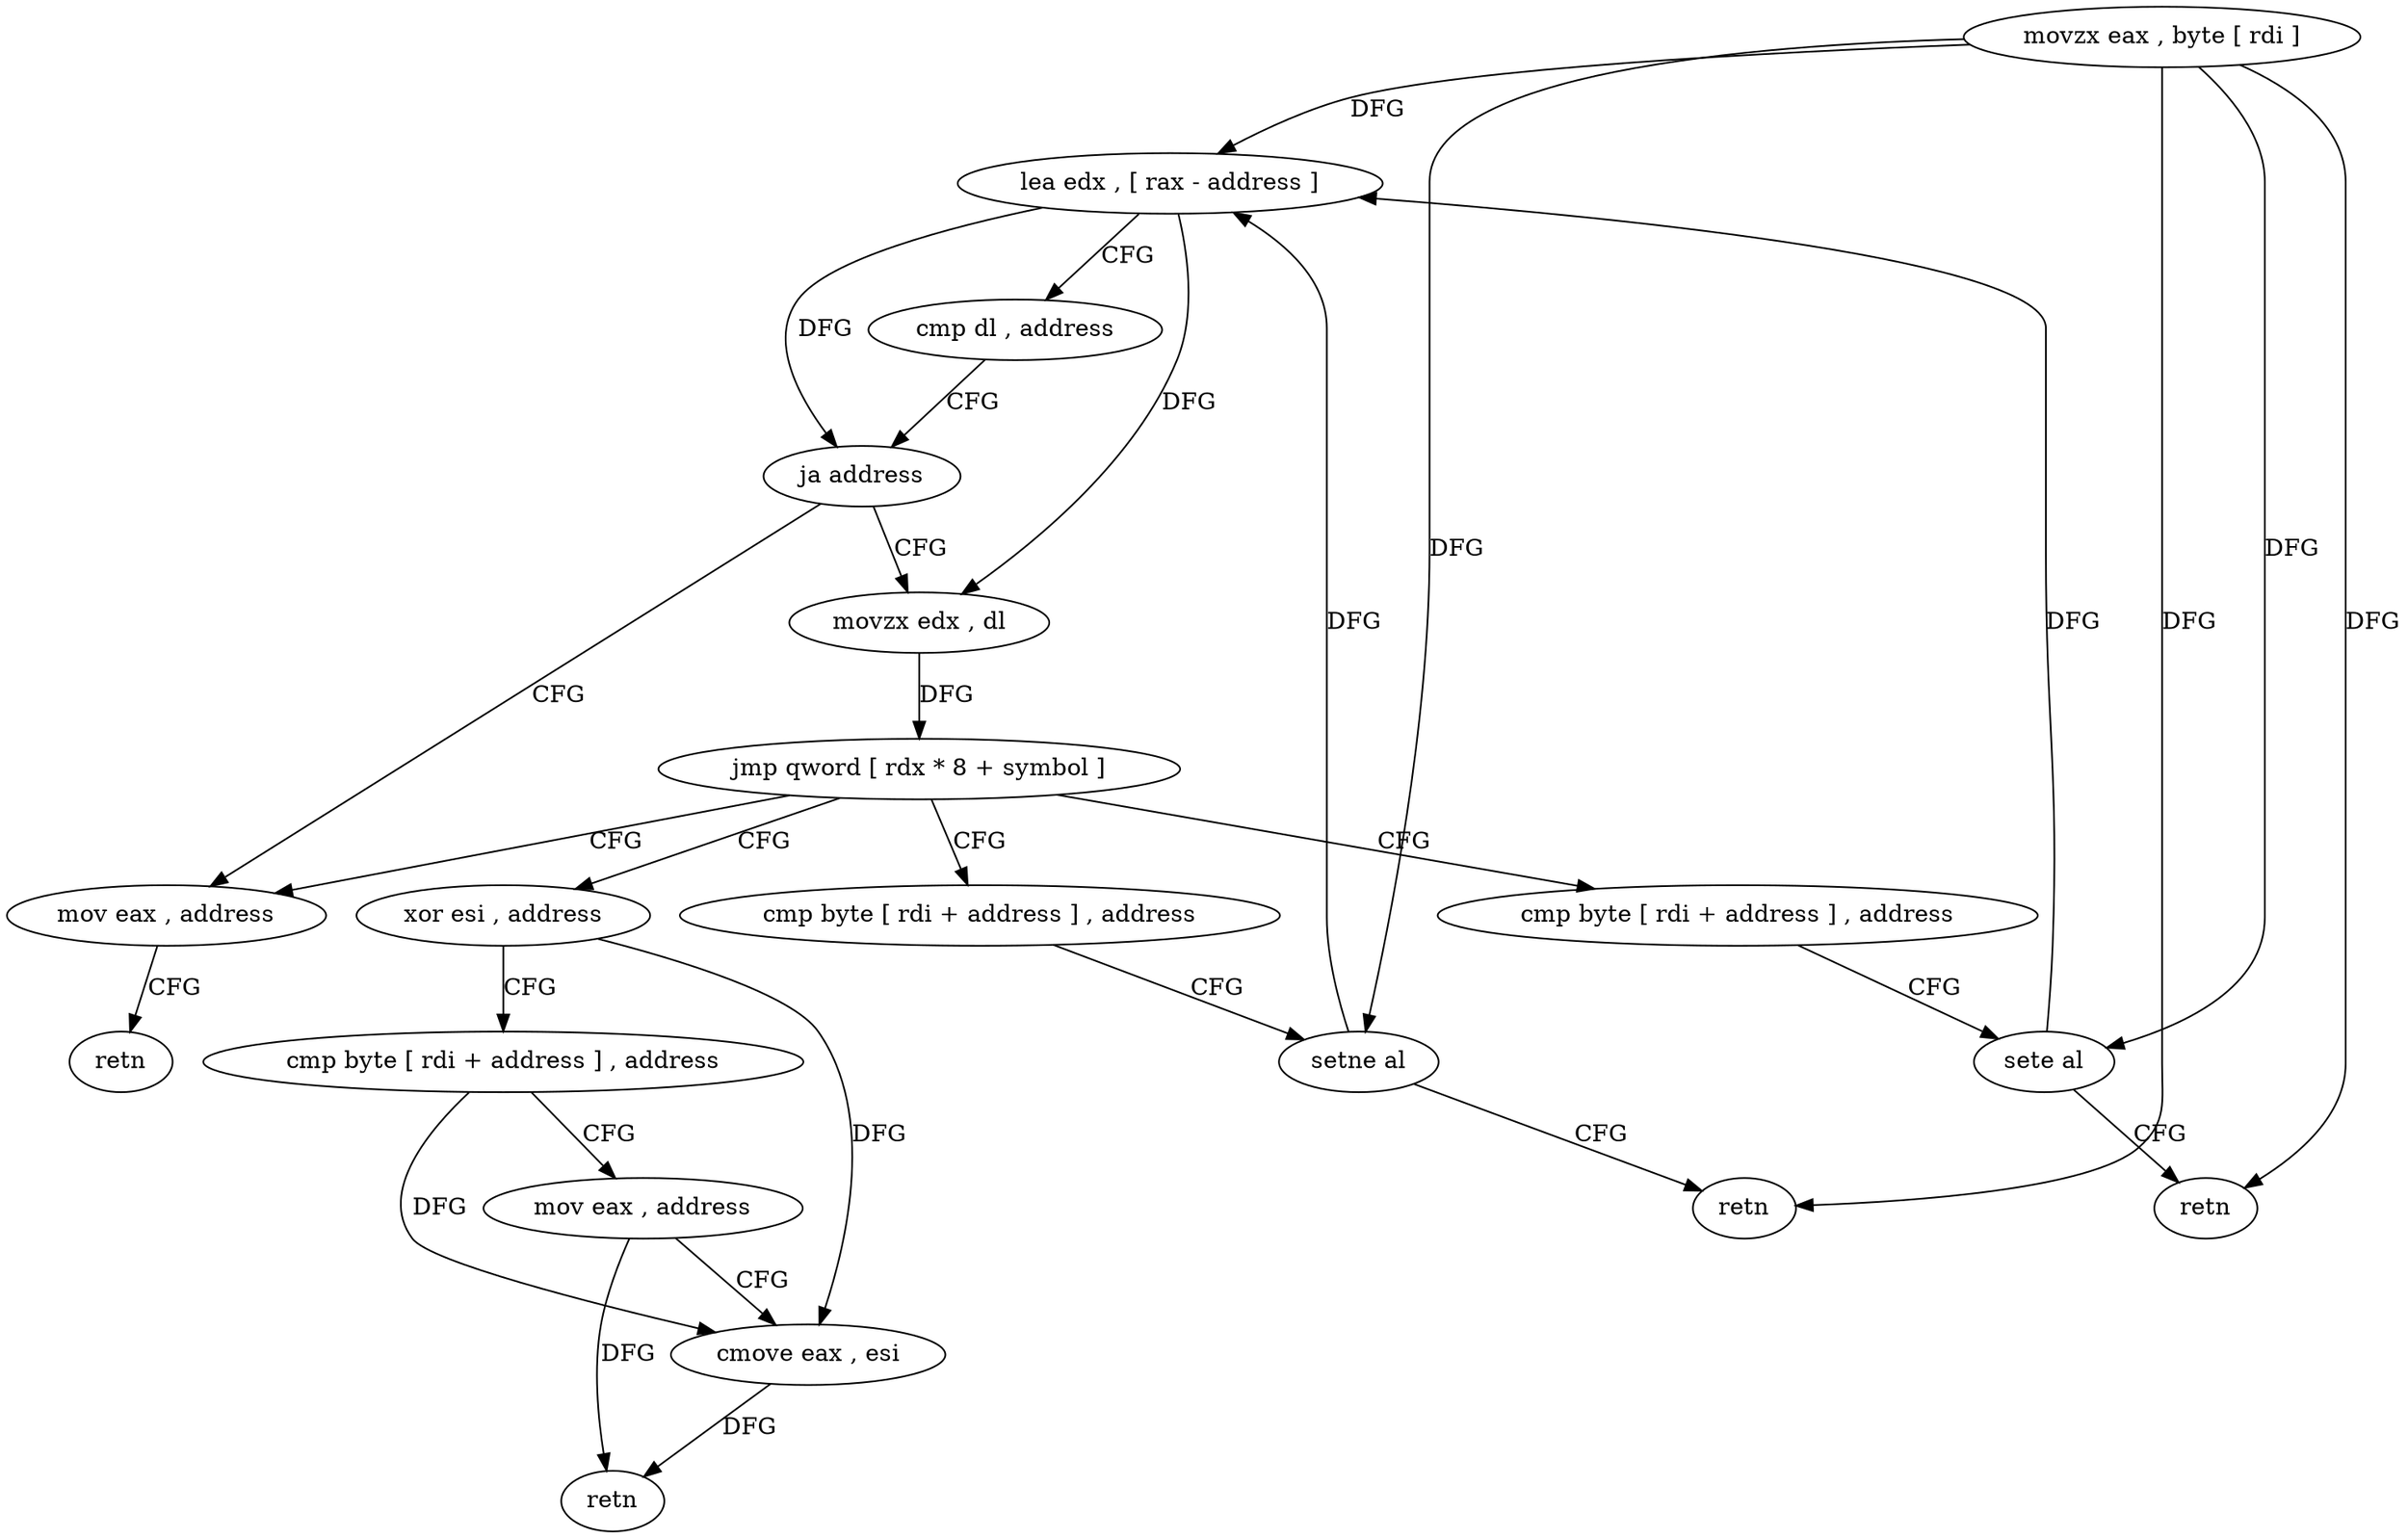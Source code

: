 digraph "func" {
"4230380" [label = "movzx eax , byte [ rdi ]" ]
"4230383" [label = "lea edx , [ rax - address ]" ]
"4230386" [label = "cmp dl , address" ]
"4230389" [label = "ja address" ]
"4230433" [label = "mov eax , address" ]
"4230391" [label = "movzx edx , dl" ]
"4230438" [label = "retn" ]
"4230394" [label = "jmp qword [ rdx * 8 + symbol ]" ]
"4230401" [label = "cmp byte [ rdi + address ] , address" ]
"4230409" [label = "xor esi , address" ]
"4230425" [label = "cmp byte [ rdi + address ] , address" ]
"4230405" [label = "setne al" ]
"4230408" [label = "retn" ]
"4230412" [label = "cmp byte [ rdi + address ] , address" ]
"4230416" [label = "mov eax , address" ]
"4230421" [label = "cmove eax , esi" ]
"4230424" [label = "retn" ]
"4230429" [label = "sete al" ]
"4230432" [label = "retn" ]
"4230380" -> "4230383" [ label = "DFG" ]
"4230380" -> "4230405" [ label = "DFG" ]
"4230380" -> "4230408" [ label = "DFG" ]
"4230380" -> "4230429" [ label = "DFG" ]
"4230380" -> "4230432" [ label = "DFG" ]
"4230383" -> "4230386" [ label = "CFG" ]
"4230383" -> "4230389" [ label = "DFG" ]
"4230383" -> "4230391" [ label = "DFG" ]
"4230386" -> "4230389" [ label = "CFG" ]
"4230389" -> "4230433" [ label = "CFG" ]
"4230389" -> "4230391" [ label = "CFG" ]
"4230433" -> "4230438" [ label = "CFG" ]
"4230391" -> "4230394" [ label = "DFG" ]
"4230394" -> "4230401" [ label = "CFG" ]
"4230394" -> "4230409" [ label = "CFG" ]
"4230394" -> "4230425" [ label = "CFG" ]
"4230394" -> "4230433" [ label = "CFG" ]
"4230401" -> "4230405" [ label = "CFG" ]
"4230409" -> "4230412" [ label = "CFG" ]
"4230409" -> "4230421" [ label = "DFG" ]
"4230425" -> "4230429" [ label = "CFG" ]
"4230405" -> "4230408" [ label = "CFG" ]
"4230405" -> "4230383" [ label = "DFG" ]
"4230412" -> "4230416" [ label = "CFG" ]
"4230412" -> "4230421" [ label = "DFG" ]
"4230416" -> "4230421" [ label = "CFG" ]
"4230416" -> "4230424" [ label = "DFG" ]
"4230421" -> "4230424" [ label = "DFG" ]
"4230429" -> "4230432" [ label = "CFG" ]
"4230429" -> "4230383" [ label = "DFG" ]
}
